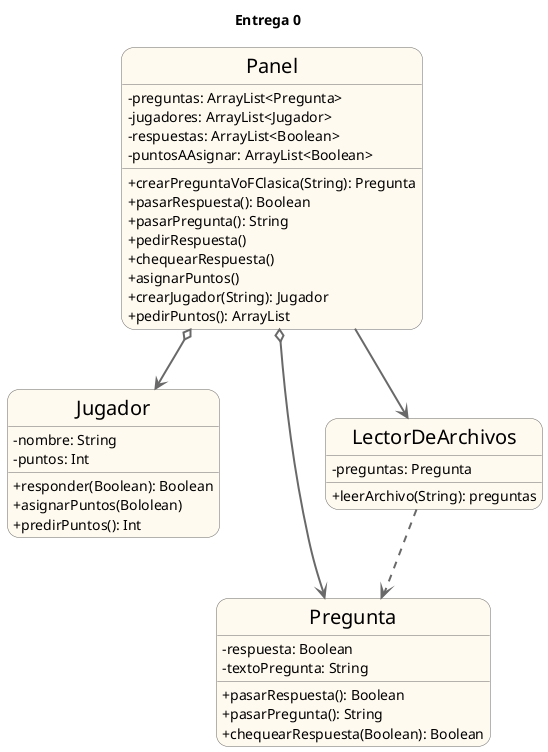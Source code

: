 @startuml TP2

title Entrega 0

hide circle
skinparam classAttributeIconSize 0
skinparam roundcorner 25
skinparam sequenceArrowThickness 2
skinparam classFontSize 20

skinparam class {
BackgroundColor FloralWhite
ArrowColor DimGray
BorderColor DimGray
}

class Panel{
       - preguntas: ArrayList<Pregunta>
       - jugadores: ArrayList<Jugador>
       - respuestas: ArrayList<Boolean>
       - puntosAAsignar: ArrayList<Boolean>
       + crearPreguntaVoFClasica(String): Pregunta
       + pasarRespuesta(): Boolean
       + pasarPregunta(): String
       + pedirRespuesta()
       + chequearRespuesta()
       + asignarPuntos()
       + crearJugador(String): Jugador
       + pedirPuntos(): ArrayList
}

class Jugador{
        - nombre: String
        - puntos: Int
        + responder(Boolean): Boolean
        + asignarPuntos(Bololean)
        + predirPuntos(): Int
}


class Pregunta{
        - respuesta: Boolean
        - textoPregunta: String
        + pasarRespuesta(): Boolean
        + pasarPregunta(): String
        + chequearRespuesta(Boolean): Boolean
}

class LectorDeArchivos{
        -preguntas: Pregunta
        +leerArchivo(String): preguntas
}

Panel o--> Jugador
Panel o--> Pregunta
Panel --> LectorDeArchivos
LectorDeArchivos ..> Pregunta

@enduml